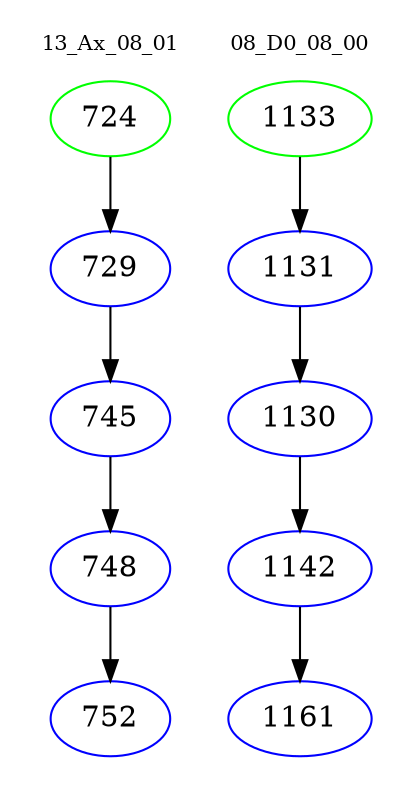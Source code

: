 digraph{
subgraph cluster_0 {
color = white
label = "13_Ax_08_01";
fontsize=10;
T0_724 [label="724", color="green"]
T0_724 -> T0_729 [color="black"]
T0_729 [label="729", color="blue"]
T0_729 -> T0_745 [color="black"]
T0_745 [label="745", color="blue"]
T0_745 -> T0_748 [color="black"]
T0_748 [label="748", color="blue"]
T0_748 -> T0_752 [color="black"]
T0_752 [label="752", color="blue"]
}
subgraph cluster_1 {
color = white
label = "08_D0_08_00";
fontsize=10;
T1_1133 [label="1133", color="green"]
T1_1133 -> T1_1131 [color="black"]
T1_1131 [label="1131", color="blue"]
T1_1131 -> T1_1130 [color="black"]
T1_1130 [label="1130", color="blue"]
T1_1130 -> T1_1142 [color="black"]
T1_1142 [label="1142", color="blue"]
T1_1142 -> T1_1161 [color="black"]
T1_1161 [label="1161", color="blue"]
}
}
